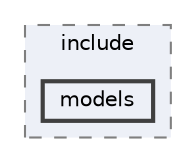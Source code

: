 digraph "src/include/models"
{
 // LATEX_PDF_SIZE
  bgcolor="transparent";
  edge [fontname=Helvetica,fontsize=10,labelfontname=Helvetica,labelfontsize=10];
  node [fontname=Helvetica,fontsize=10,shape=box,height=0.2,width=0.4];
  compound=true
  subgraph clusterdir_b0856f6b0d80ccb263b2f415c91f9e17 {
    graph [ bgcolor="#edf0f7", pencolor="grey50", label="include", fontname=Helvetica,fontsize=10 style="filled,dashed", URL="dir_b0856f6b0d80ccb263b2f415c91f9e17.html",tooltip=""]
  dir_ca83ffc64dc9381601738c88f4e696c9 [label="models", fillcolor="#edf0f7", color="grey25", style="filled,bold", URL="dir_ca83ffc64dc9381601738c88f4e696c9.html",tooltip=""];
  }
}
